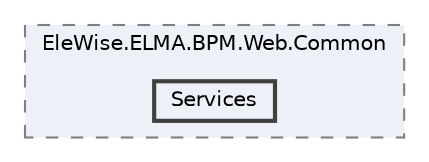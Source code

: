 digraph "Web/Modules/EleWise.ELMA.BPM.Web.Common/Services"
{
 // LATEX_PDF_SIZE
  bgcolor="transparent";
  edge [fontname=Helvetica,fontsize=10,labelfontname=Helvetica,labelfontsize=10];
  node [fontname=Helvetica,fontsize=10,shape=box,height=0.2,width=0.4];
  compound=true
  subgraph clusterdir_2cb3cc25f1142b1a2df578b41de53a41 {
    graph [ bgcolor="#edf0f7", pencolor="grey50", label="EleWise.ELMA.BPM.Web.Common", fontname=Helvetica,fontsize=10 style="filled,dashed", URL="dir_2cb3cc25f1142b1a2df578b41de53a41.html",tooltip=""]
  dir_a4395c3f3e05470bcf908a618bfb70fa [label="Services", fillcolor="#edf0f7", color="grey25", style="filled,bold", URL="dir_a4395c3f3e05470bcf908a618bfb70fa.html",tooltip=""];
  }
}

